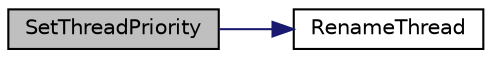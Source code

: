 digraph "SetThreadPriority"
{
  edge [fontname="Helvetica",fontsize="10",labelfontname="Helvetica",labelfontsize="10"];
  node [fontname="Helvetica",fontsize="10",shape=record];
  rankdir="LR";
  Node6664 [label="SetThreadPriority",height=0.2,width=0.4,color="black", fillcolor="grey75", style="filled", fontcolor="black"];
  Node6664 -> Node6665 [color="midnightblue",fontsize="10",style="solid",fontname="Helvetica"];
  Node6665 [label="RenameThread",height=0.2,width=0.4,color="black", fillcolor="white", style="filled",URL="$d8/d3c/util_8h.html#a85fc1244e0bd3c91ee7a1c05ed10ebbb"];
}
